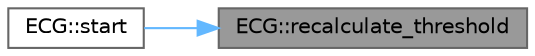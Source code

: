 digraph "ECG::recalculate_threshold"
{
 // LATEX_PDF_SIZE
  bgcolor="transparent";
  edge [fontname=Helvetica,fontsize=10,labelfontname=Helvetica,labelfontsize=10];
  node [fontname=Helvetica,fontsize=10,shape=box,height=0.2,width=0.4];
  rankdir="RL";
  Node1 [id="Node000001",label="ECG::recalculate_threshold",height=0.2,width=0.4,color="gray40", fillcolor="grey60", style="filled", fontcolor="black",tooltip="Recalculates the threshold for peak detection."];
  Node1 -> Node2 [id="edge2_Node000001_Node000002",dir="back",color="steelblue1",style="solid",tooltip=" "];
  Node2 [id="Node000002",label="ECG::start",height=0.2,width=0.4,color="grey40", fillcolor="white", style="filled",URL="$classECG.html#a54ef07ae8554eaabae9fd14a8c93abdf",tooltip="Starts the ECG sensor."];
}
